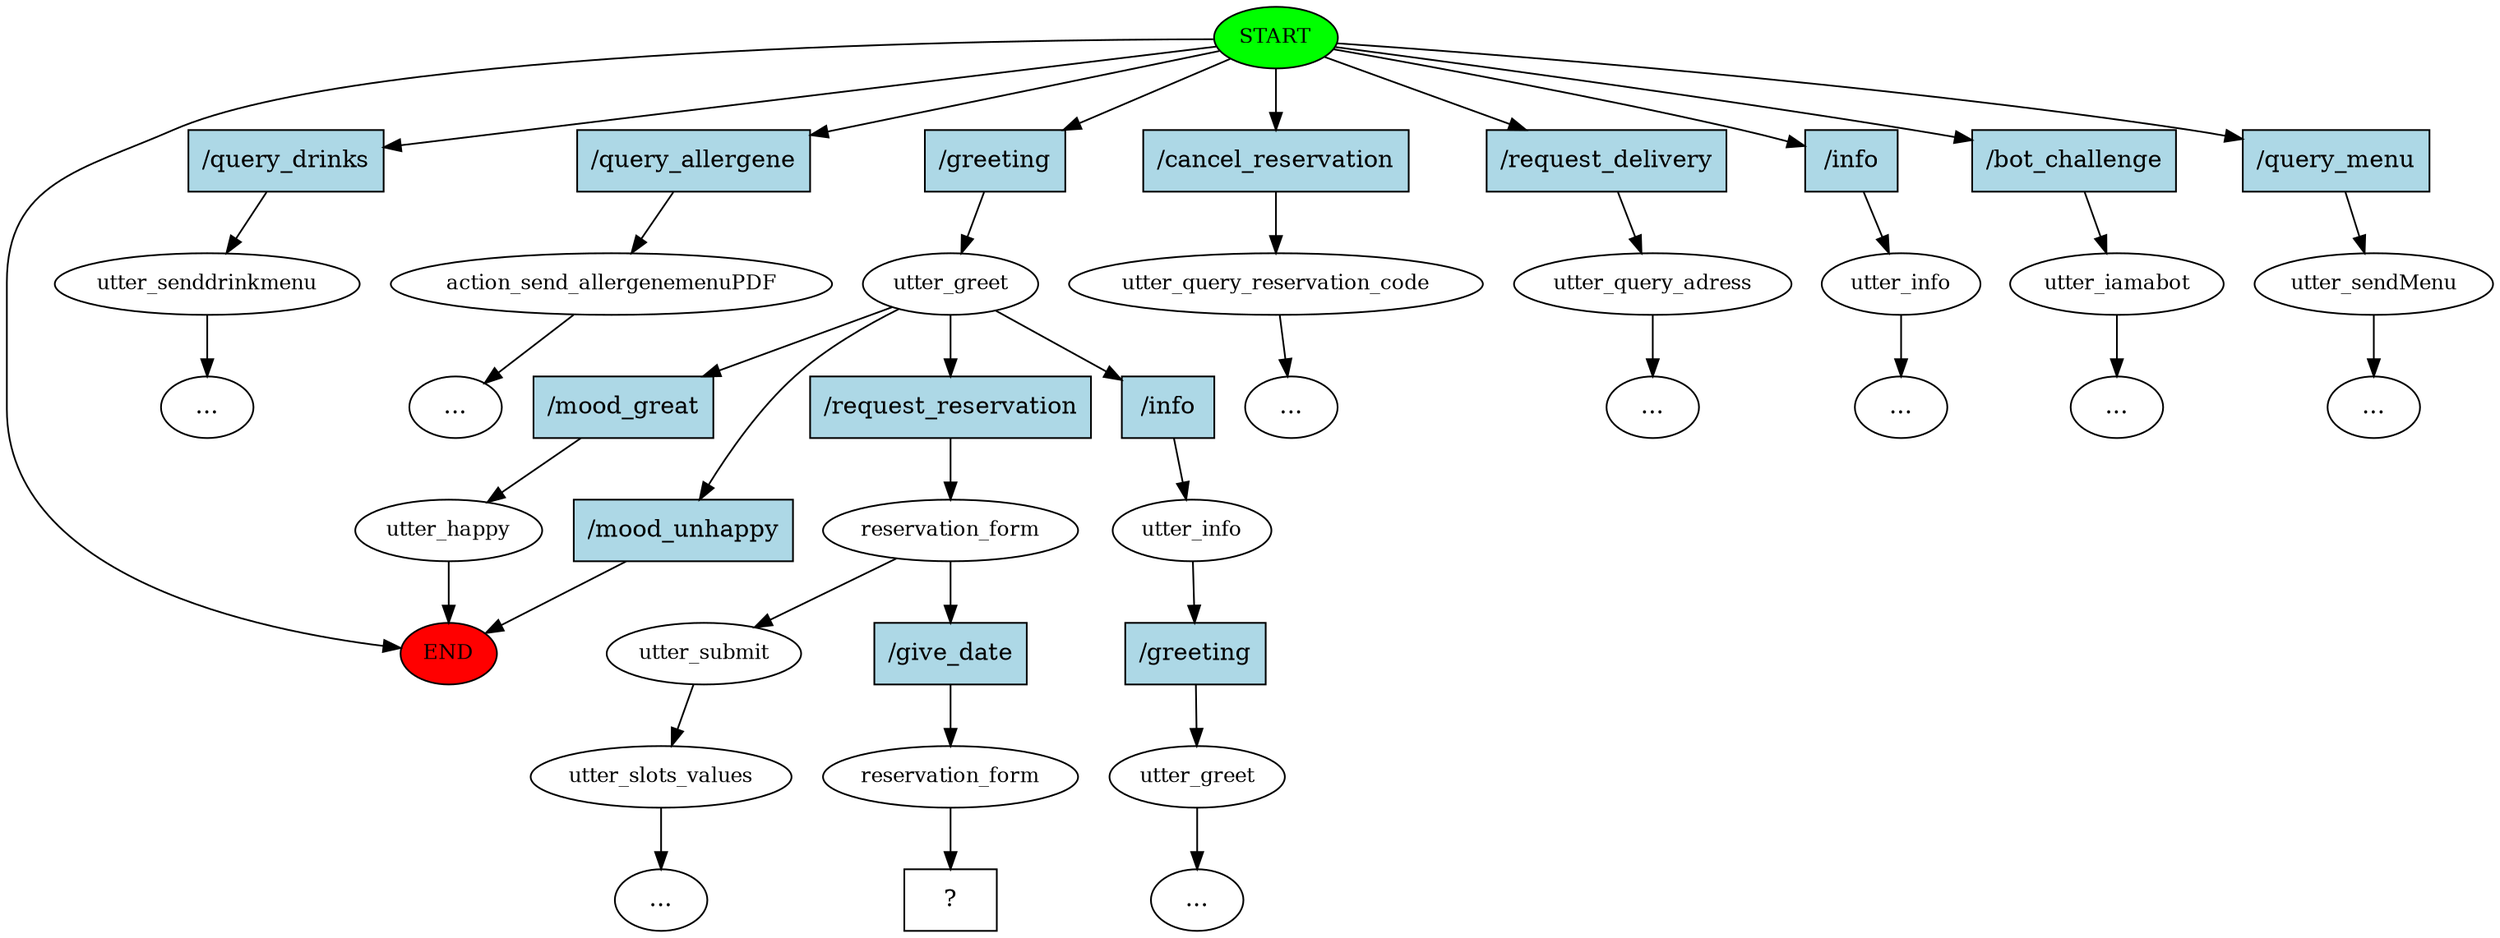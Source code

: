 digraph  {
0 [class="start active", fillcolor=green, fontsize=12, label=START, style=filled];
"-1" [class=end, fillcolor=red, fontsize=12, label=END, style=filled];
1 [class="", fontsize=12, label=utter_senddrinkmenu];
"-3" [class=ellipsis, label="..."];
2 [class="", fontsize=12, label=action_send_allergenemenuPDF];
"-4" [class=ellipsis, label="..."];
3 [class=active, fontsize=12, label=utter_greet];
4 [class=active, fontsize=12, label=reservation_form];
5 [class="", fontsize=12, label=utter_submit];
6 [class="", fontsize=12, label=utter_slots_values];
"-5" [class=ellipsis, label="..."];
7 [class="", fontsize=12, label=utter_query_reservation_code];
"-6" [class=ellipsis, label="..."];
8 [class="", fontsize=12, label=utter_query_adress];
"-8" [class=ellipsis, label="..."];
10 [class="", fontsize=12, label=utter_info];
"-9" [class=ellipsis, label="..."];
11 [class="", fontsize=12, label=utter_iamabot];
"-10" [class=ellipsis, label="..."];
13 [class="", fontsize=12, label=utter_happy];
15 [class="", fontsize=12, label=utter_sendMenu];
"-11" [class=ellipsis, label="..."];
17 [class="", fontsize=12, label=utter_info];
18 [class="", fontsize=12, label=utter_greet];
"-12" [class=ellipsis, label="..."];
21 [class=active, fontsize=12, label=reservation_form];
22 [class="intent dashed active", label="  ?  ", shape=rect];
23 [class=intent, fillcolor=lightblue, label="/query_drinks", shape=rect, style=filled];
24 [class=intent, fillcolor=lightblue, label="/query_allergene", shape=rect, style=filled];
25 [class="intent active", fillcolor=lightblue, label="/greeting", shape=rect, style=filled];
26 [class=intent, fillcolor=lightblue, label="/cancel_reservation", shape=rect, style=filled];
27 [class=intent, fillcolor=lightblue, label="/request_delivery", shape=rect, style=filled];
28 [class=intent, fillcolor=lightblue, label="/info", shape=rect, style=filled];
29 [class=intent, fillcolor=lightblue, label="/bot_challenge", shape=rect, style=filled];
30 [class=intent, fillcolor=lightblue, label="/query_menu", shape=rect, style=filled];
31 [class="intent active", fillcolor=lightblue, label="/request_reservation", shape=rect, style=filled];
32 [class=intent, fillcolor=lightblue, label="/mood_great", shape=rect, style=filled];
33 [class=intent, fillcolor=lightblue, label="/mood_unhappy", shape=rect, style=filled];
34 [class=intent, fillcolor=lightblue, label="/info", shape=rect, style=filled];
35 [class="intent active", fillcolor=lightblue, label="/give_date", shape=rect, style=filled];
36 [class=intent, fillcolor=lightblue, label="/greeting", shape=rect, style=filled];
0 -> "-1"  [class="", key=NONE, label=""];
0 -> 23  [class="", key=0];
0 -> 24  [class="", key=0];
0 -> 25  [class=active, key=0];
0 -> 26  [class="", key=0];
0 -> 27  [class="", key=0];
0 -> 28  [class="", key=0];
0 -> 29  [class="", key=0];
0 -> 30  [class="", key=0];
1 -> "-3"  [class="", key=NONE, label=""];
2 -> "-4"  [class="", key=NONE, label=""];
3 -> 31  [class=active, key=0];
3 -> 32  [class="", key=0];
3 -> 33  [class="", key=0];
3 -> 34  [class="", key=0];
4 -> 5  [class="", key=NONE, label=""];
4 -> 35  [class=active, key=0];
5 -> 6  [class="", key=NONE, label=""];
6 -> "-5"  [class="", key=NONE, label=""];
7 -> "-6"  [class="", key=NONE, label=""];
8 -> "-8"  [class="", key=NONE, label=""];
10 -> "-9"  [class="", key=NONE, label=""];
11 -> "-10"  [class="", key=NONE, label=""];
13 -> "-1"  [class="", key=NONE, label=""];
15 -> "-11"  [class="", key=NONE, label=""];
17 -> 36  [class="", key=0];
18 -> "-12"  [class="", key=NONE, label=""];
21 -> 22  [class=active, key=NONE, label=""];
23 -> 1  [class="", key=0];
24 -> 2  [class="", key=0];
25 -> 3  [class=active, key=0];
26 -> 7  [class="", key=0];
27 -> 8  [class="", key=0];
28 -> 10  [class="", key=0];
29 -> 11  [class="", key=0];
30 -> 15  [class="", key=0];
31 -> 4  [class=active, key=0];
32 -> 13  [class="", key=0];
33 -> "-1"  [class="", key=0];
34 -> 17  [class="", key=0];
35 -> 21  [class=active, key=0];
36 -> 18  [class="", key=0];
}
